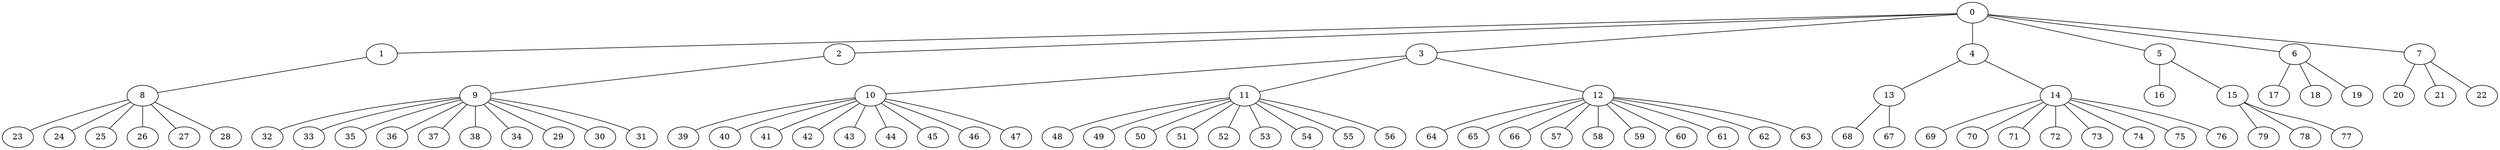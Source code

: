 
graph graphname {
    0 -- 1
0 -- 2
0 -- 3
0 -- 4
0 -- 5
0 -- 6
0 -- 7
1 -- 8
2 -- 9
3 -- 10
3 -- 11
3 -- 12
4 -- 13
4 -- 14
5 -- 16
5 -- 15
6 -- 17
6 -- 18
6 -- 19
7 -- 20
7 -- 21
7 -- 22
8 -- 23
8 -- 24
8 -- 25
8 -- 26
8 -- 27
8 -- 28
9 -- 32
9 -- 33
9 -- 35
9 -- 36
9 -- 37
9 -- 38
9 -- 34
9 -- 29
9 -- 30
9 -- 31
10 -- 39
10 -- 40
10 -- 41
10 -- 42
10 -- 43
10 -- 44
10 -- 45
10 -- 46
10 -- 47
11 -- 48
11 -- 49
11 -- 50
11 -- 51
11 -- 52
11 -- 53
11 -- 54
11 -- 55
11 -- 56
12 -- 64
12 -- 65
12 -- 66
12 -- 57
12 -- 58
12 -- 59
12 -- 60
12 -- 61
12 -- 62
12 -- 63
13 -- 68
13 -- 67
14 -- 69
14 -- 70
14 -- 71
14 -- 72
14 -- 73
14 -- 74
14 -- 75
14 -- 76
15 -- 79
15 -- 78
15 -- 77

}
